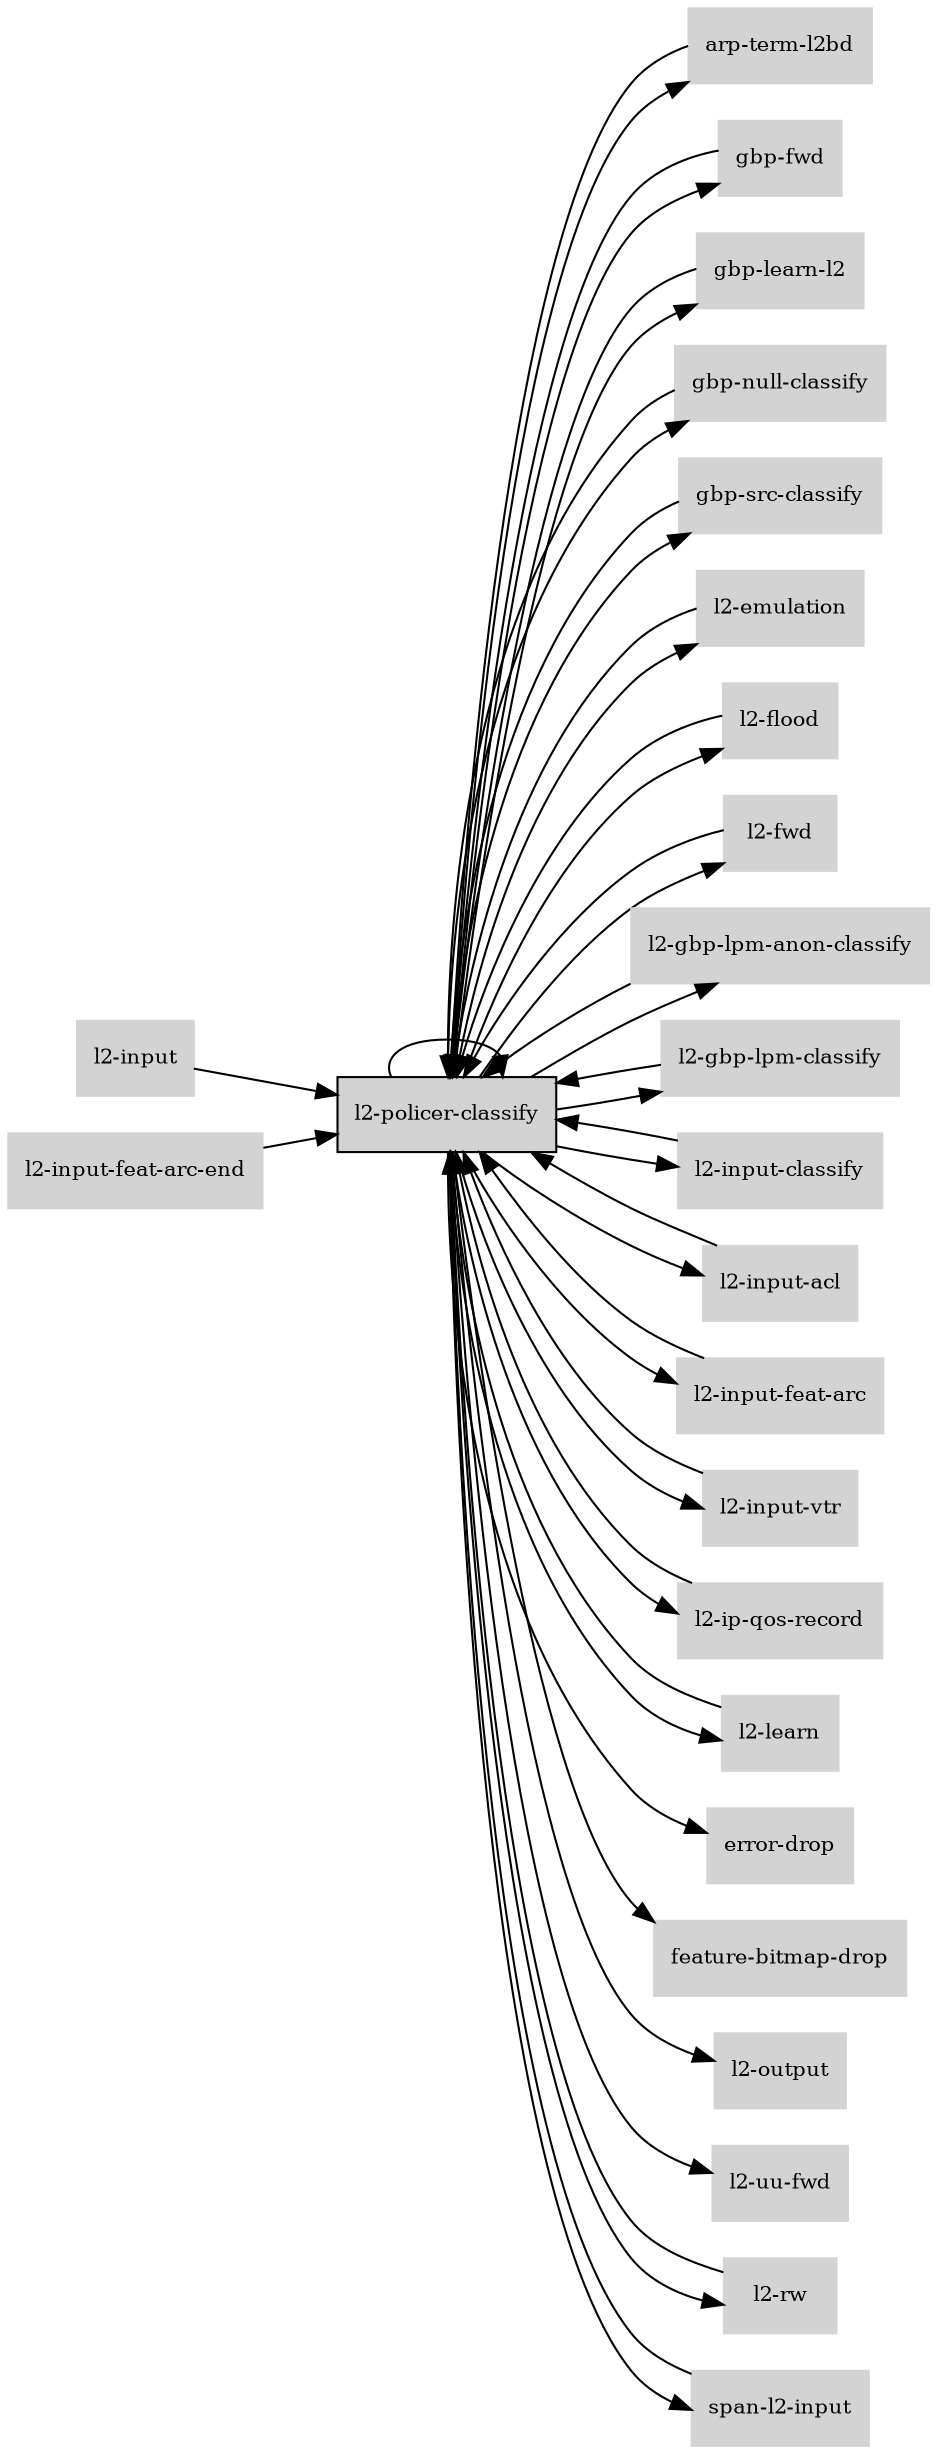 digraph "l2_policer_classify_subgraph" {
  rankdir=LR;
  node [shape=box, style=filled, fontsize=10, color=lightgray, fontcolor=black, fillcolor=lightgray];
  "l2-policer-classify" [color=black, fontcolor=black, fillcolor=lightgray];
  edge [fontsize=8];
  "arp-term-l2bd" -> "l2-policer-classify";
  "gbp-fwd" -> "l2-policer-classify";
  "gbp-learn-l2" -> "l2-policer-classify";
  "gbp-null-classify" -> "l2-policer-classify";
  "gbp-src-classify" -> "l2-policer-classify";
  "l2-emulation" -> "l2-policer-classify";
  "l2-flood" -> "l2-policer-classify";
  "l2-fwd" -> "l2-policer-classify";
  "l2-gbp-lpm-anon-classify" -> "l2-policer-classify";
  "l2-gbp-lpm-classify" -> "l2-policer-classify";
  "l2-input-classify" -> "l2-policer-classify";
  "l2-input" -> "l2-policer-classify";
  "l2-input-acl" -> "l2-policer-classify";
  "l2-input-feat-arc" -> "l2-policer-classify";
  "l2-input-feat-arc-end" -> "l2-policer-classify";
  "l2-input-vtr" -> "l2-policer-classify";
  "l2-ip-qos-record" -> "l2-policer-classify";
  "l2-learn" -> "l2-policer-classify";
  "l2-policer-classify" -> "error-drop";
  "l2-policer-classify" -> "feature-bitmap-drop";
  "l2-policer-classify" -> "l2-output";
  "l2-policer-classify" -> "l2-flood";
  "l2-policer-classify" -> "l2-uu-fwd";
  "l2-policer-classify" -> "arp-term-l2bd";
  "l2-policer-classify" -> "gbp-fwd";
  "l2-policer-classify" -> "l2-fwd";
  "l2-policer-classify" -> "l2-rw";
  "l2-policer-classify" -> "l2-learn";
  "l2-policer-classify" -> "l2-emulation";
  "l2-policer-classify" -> "gbp-learn-l2";
  "l2-policer-classify" -> "l2-gbp-lpm-anon-classify";
  "l2-policer-classify" -> "gbp-null-classify";
  "l2-policer-classify" -> "gbp-src-classify";
  "l2-policer-classify" -> "l2-gbp-lpm-classify";
  "l2-policer-classify" -> "l2-input-vtr";
  "l2-policer-classify" -> "l2-ip-qos-record";
  "l2-policer-classify" -> "l2-input-acl";
  "l2-policer-classify" -> "l2-policer-classify";
  "l2-policer-classify" -> "l2-input-feat-arc";
  "l2-policer-classify" -> "l2-input-classify";
  "l2-policer-classify" -> "span-l2-input";
  "l2-rw" -> "l2-policer-classify";
  "span-l2-input" -> "l2-policer-classify";
}

